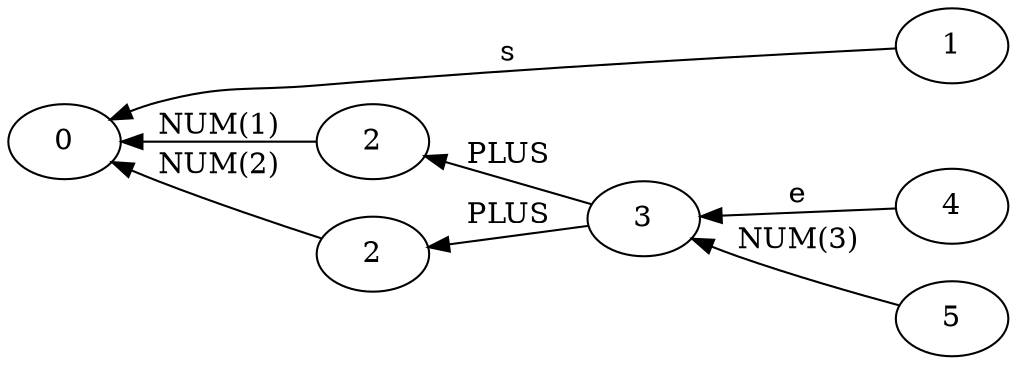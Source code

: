             digraph GSS {
                d2tgraphstyle="scale=0.9"
                d2toptions="--autosize";
                rankdir=RL
                0 [label="1"]
                1 [label="0"]
                0 -> 1 [label="s", color=black]
                2 [label="4"]
                3 [label="3"]
                4 [label="2"]
                4 -> 1 [label="NUM(1)", color=black]
                3 -> 4 [label="PLUS", color=black]
                5 [label="2"]
                5 -> 1 [label="NUM(2)", color=black]
                3 -> 5 [label="PLUS", color=black]
                2 -> 3 [label="e", color=black]
                6 [label="5"]
                6 -> 3 [label="NUM(3)", color=black]
                {rank=same; 6 2 0}
                {rank=same; 1}
                {rank=same; 3}
                {rank=same; 4}
                {rank=same; 5}
            }
            
